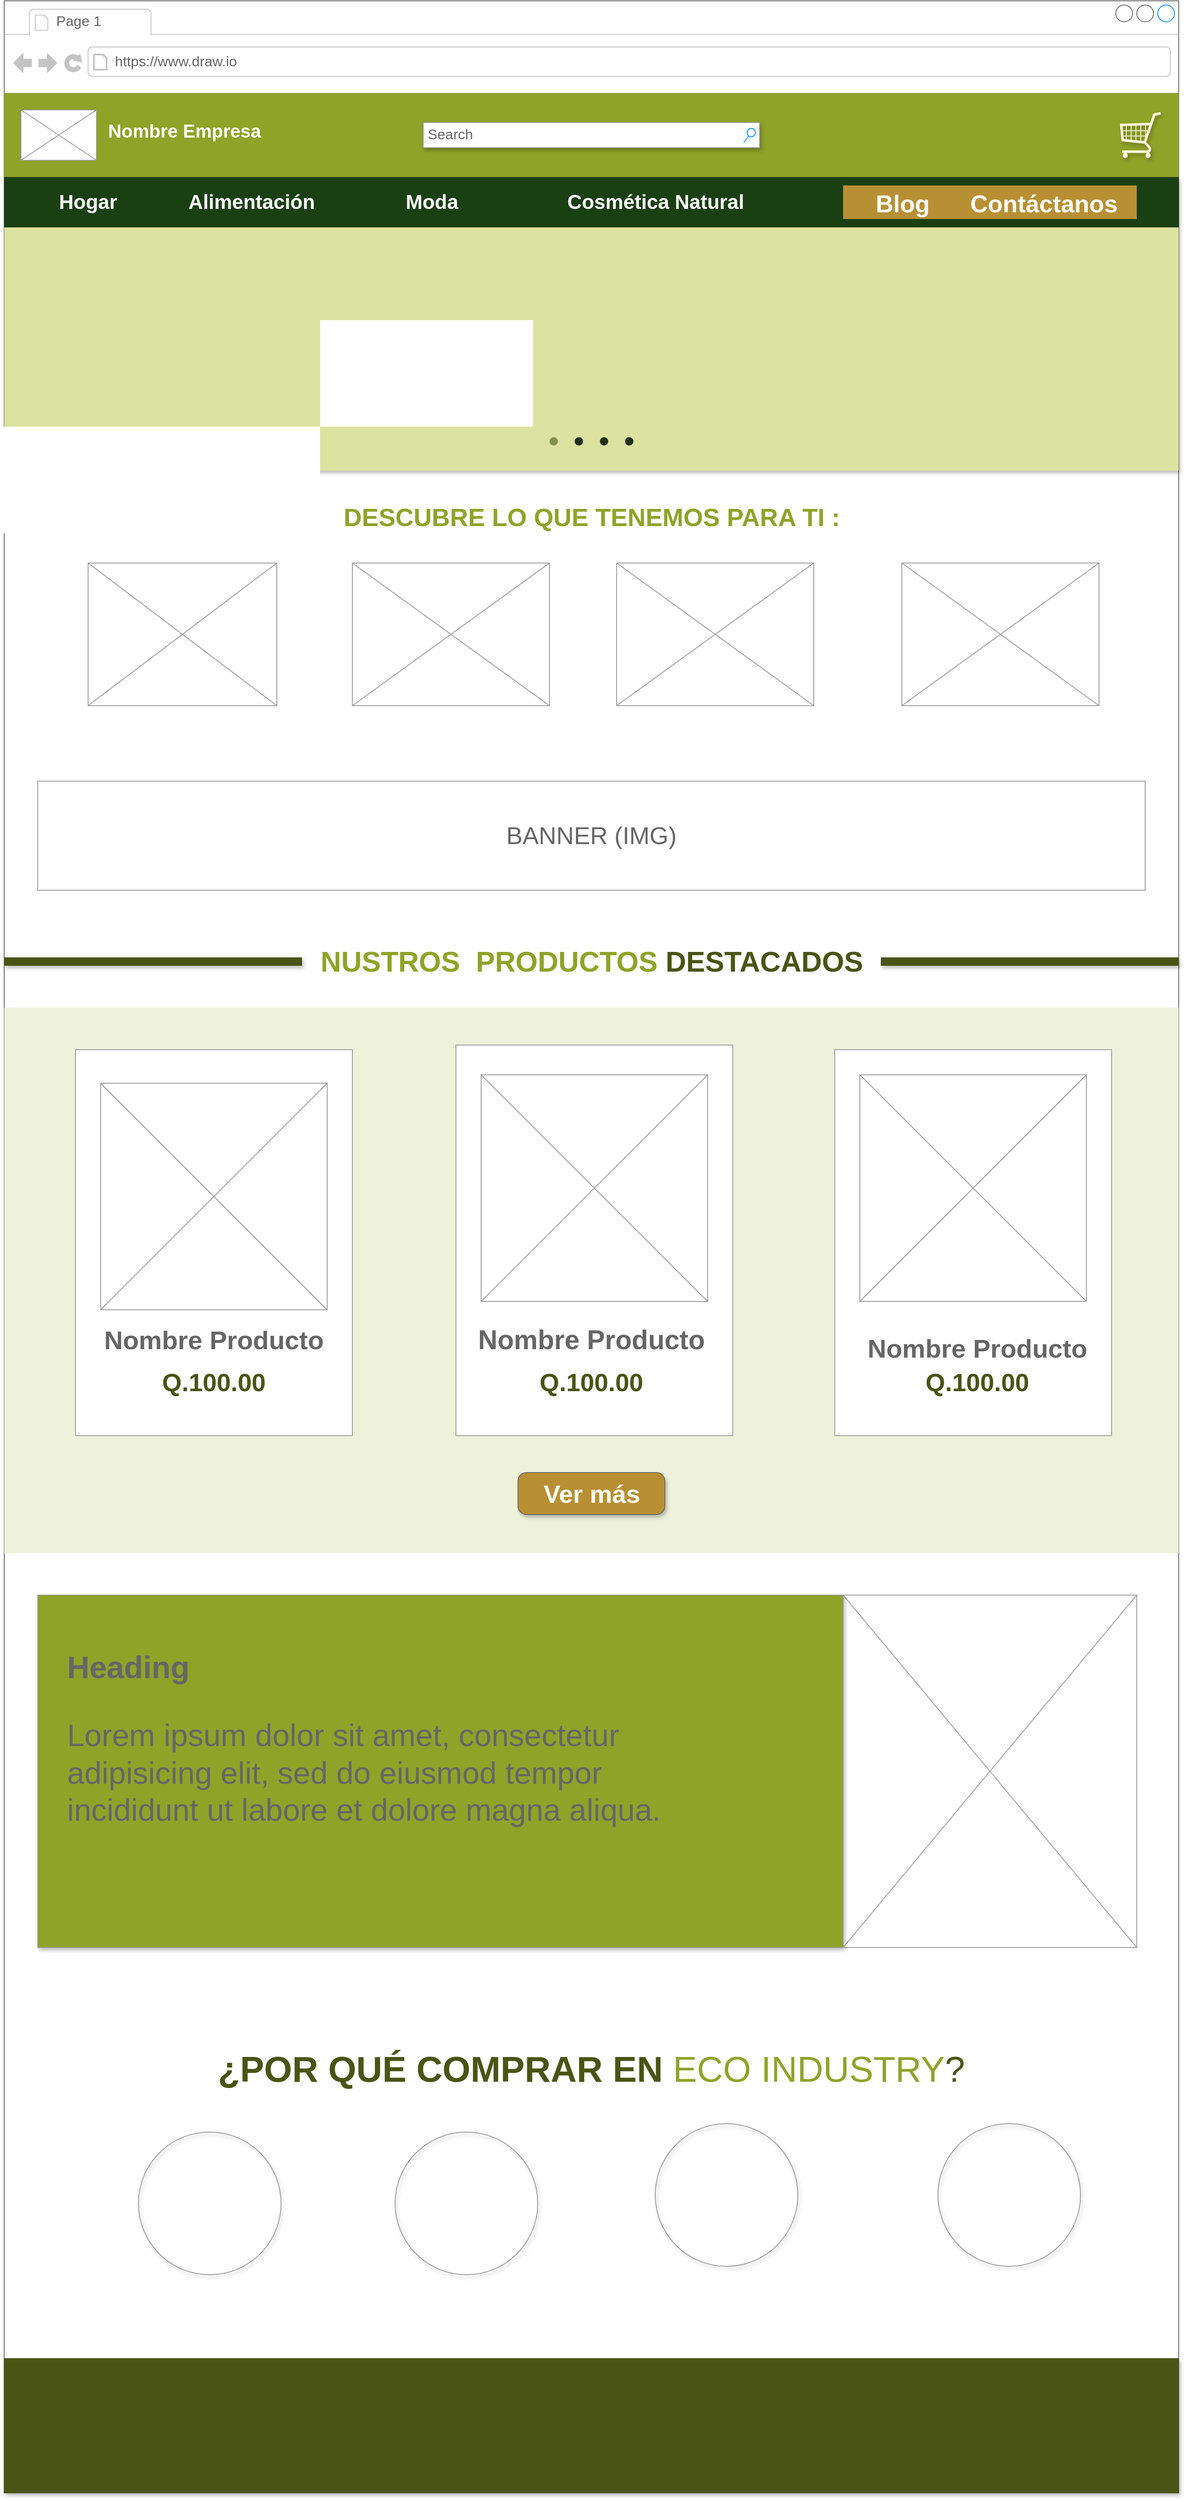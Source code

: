 <mxfile version="15.4.0" type="device" pages="3"><diagram id="aRcG7nnPC7C7jSQf7Rtc" name="Inicio"><mxGraphModel dx="2242" dy="1235" grid="1" gridSize="10" guides="1" tooltips="1" connect="1" arrows="1" fold="1" page="1" pageScale="1" pageWidth="827" pageHeight="1169" math="0" shadow="0"><root><mxCell id="0"/><mxCell id="1" parent="0"/><mxCell id="v0NNaV9ywLXZhV0MLE29-24" value="" style="strokeWidth=1;shadow=0;dashed=0;align=center;html=1;shape=mxgraph.mockup.containers.browserWindow;rSize=0;strokeColor=#666666;strokeColor2=#008cff;strokeColor3=#c4c4c4;mainText=,;recursiveResize=0;" parent="1" vertex="1"><mxGeometry x="-286" y="10" width="1400" height="2970" as="geometry"/></mxCell><mxCell id="v0NNaV9ywLXZhV0MLE29-25" value="Page 1" style="strokeWidth=1;shadow=0;dashed=0;align=center;html=1;shape=mxgraph.mockup.containers.anchor;fontSize=17;fontColor=#666666;align=left;" parent="v0NNaV9ywLXZhV0MLE29-24" vertex="1"><mxGeometry x="60" y="12" width="110" height="26" as="geometry"/></mxCell><mxCell id="v0NNaV9ywLXZhV0MLE29-26" value="https://www.draw.io" style="strokeWidth=1;shadow=0;dashed=0;align=center;html=1;shape=mxgraph.mockup.containers.anchor;rSize=0;fontSize=17;fontColor=#666666;align=left;" parent="v0NNaV9ywLXZhV0MLE29-24" vertex="1"><mxGeometry x="130" y="60" width="250" height="26" as="geometry"/></mxCell><mxCell id="v0NNaV9ywLXZhV0MLE29-27" value="" style="rounded=0;whiteSpace=wrap;html=1;strokeColor=none;fillColor=#8fa329;" parent="v0NNaV9ywLXZhV0MLE29-24" vertex="1"><mxGeometry y="110" width="1400" height="100" as="geometry"/></mxCell><mxCell id="v0NNaV9ywLXZhV0MLE29-28" value="" style="verticalLabelPosition=bottom;shadow=0;dashed=0;align=center;html=1;verticalAlign=top;strokeWidth=1;shape=mxgraph.mockup.graphics.simpleIcon;strokeColor=#999999;fillColor=#FFFFFF;" parent="v0NNaV9ywLXZhV0MLE29-24" vertex="1"><mxGeometry x="20" y="130" width="90" height="60" as="geometry"/></mxCell><mxCell id="v0NNaV9ywLXZhV0MLE29-29" value="&lt;h1&gt;&lt;font style=&quot;font-size: 22px&quot; color=&quot;#ffffff&quot;&gt;Nombre Empresa&lt;/font&gt;&lt;/h1&gt;" style="text;html=1;strokeColor=none;fillColor=none;align=center;verticalAlign=middle;whiteSpace=wrap;rounded=0;" parent="v0NNaV9ywLXZhV0MLE29-24" vertex="1"><mxGeometry x="100" y="140" width="230" height="30" as="geometry"/></mxCell><mxCell id="v0NNaV9ywLXZhV0MLE29-30" value="Search" style="strokeWidth=1;shadow=1;dashed=0;align=center;html=1;shape=mxgraph.mockup.forms.searchBox;strokeColor=#999999;mainText=;strokeColor2=#008cff;fontColor=#666666;fontSize=17;align=left;spacingLeft=3;fillColor=#FFFFFF;" parent="v0NNaV9ywLXZhV0MLE29-24" vertex="1"><mxGeometry x="499.5" y="145" width="401" height="30" as="geometry"/></mxCell><mxCell id="v0NNaV9ywLXZhV0MLE29-31" value="" style="verticalLabelPosition=bottom;shadow=1;dashed=0;align=center;html=1;verticalAlign=top;strokeWidth=13;shape=mxgraph.mockup.misc.shoppingCart;strokeColor=#FEFAE0;fillColor=#FEFAE0;" parent="v0NNaV9ywLXZhV0MLE29-24" vertex="1"><mxGeometry x="1330" y="132.5" width="50" height="55" as="geometry"/></mxCell><mxCell id="v0NNaV9ywLXZhV0MLE29-32" value="" style="rounded=0;whiteSpace=wrap;html=1;shadow=1;strokeColor=none;strokeWidth=13;fillColor=#1a3f13;" parent="v0NNaV9ywLXZhV0MLE29-24" vertex="1"><mxGeometry y="210" width="1400" height="60" as="geometry"/></mxCell><mxCell id="v0NNaV9ywLXZhV0MLE29-33" value="&lt;h1&gt;&lt;font style=&quot;font-size: 24px&quot; color=&quot;#ffffff&quot;&gt;Hogar&lt;/font&gt;&lt;/h1&gt;" style="text;html=1;strokeColor=none;fillColor=none;align=center;verticalAlign=middle;whiteSpace=wrap;rounded=0;shadow=1;" parent="v0NNaV9ywLXZhV0MLE29-24" vertex="1"><mxGeometry x="70" y="225" width="60" height="30" as="geometry"/></mxCell><mxCell id="v0NNaV9ywLXZhV0MLE29-34" value="&lt;h1&gt;&lt;font color=&quot;#ffffff&quot; style=&quot;font-size: 24px&quot;&gt;Alimentación&lt;/font&gt;&lt;/h1&gt;" style="text;html=1;strokeColor=none;fillColor=none;align=center;verticalAlign=middle;whiteSpace=wrap;rounded=0;shadow=1;" parent="v0NNaV9ywLXZhV0MLE29-24" vertex="1"><mxGeometry x="230" y="225" width="130" height="30" as="geometry"/></mxCell><mxCell id="v0NNaV9ywLXZhV0MLE29-35" value="&lt;h1&gt;&lt;font color=&quot;#ffffff&quot; style=&quot;font-size: 24px&quot;&gt;Cosmética Natural&amp;nbsp;&lt;/font&gt;&lt;/h1&gt;" style="text;html=1;strokeColor=none;fillColor=none;align=center;verticalAlign=middle;whiteSpace=wrap;rounded=0;shadow=1;" parent="v0NNaV9ywLXZhV0MLE29-24" vertex="1"><mxGeometry x="660" y="225" width="240" height="30" as="geometry"/></mxCell><mxCell id="v0NNaV9ywLXZhV0MLE29-36" value="&lt;h1&gt;&lt;font color=&quot;#ffffff&quot; style=&quot;font-size: 24px&quot;&gt;Moda&lt;/font&gt;&lt;/h1&gt;" style="text;html=1;strokeColor=none;fillColor=none;align=center;verticalAlign=middle;whiteSpace=wrap;rounded=0;shadow=1;" parent="v0NNaV9ywLXZhV0MLE29-24" vertex="1"><mxGeometry x="410" y="225" width="200" height="30" as="geometry"/></mxCell><mxCell id="v0NNaV9ywLXZhV0MLE29-37" value="" style="rounded=0;whiteSpace=wrap;html=1;shadow=1;strokeColor=none;strokeWidth=13;fillColor=#dce29f;gradientColor=none;" parent="v0NNaV9ywLXZhV0MLE29-24" vertex="1"><mxGeometry y="270" width="1400" height="290" as="geometry"/></mxCell><mxCell id="v0NNaV9ywLXZhV0MLE29-38" value="" style="verticalLabelPosition=bottom;shadow=0;dashed=0;align=center;html=1;verticalAlign=top;strokeWidth=1;shape=mxgraph.mockup.navigation.pageControl;fillColor=#222E14;strokeColor=#81914B;" parent="v0NNaV9ywLXZhV0MLE29-24" vertex="1"><mxGeometry x="650" y="510" width="100" height="30" as="geometry"/></mxCell><mxCell id="v0NNaV9ywLXZhV0MLE29-39" value="&lt;h1&gt;&lt;font style=&quot;font-size: 29px&quot; color=&quot;#ffffff&quot;&gt;&amp;nbsp; &amp;nbsp;Blog&amp;nbsp; &amp;nbsp; &amp;nbsp; Contáctanos&amp;nbsp;&lt;/font&gt;&lt;/h1&gt;" style="rounded=0;whiteSpace=wrap;html=1;shadow=0;dashed=0;fontSize=17;fontColor=#666666;strokeColor=none;strokeWidth=1;fillColor=#B89033;align=center;" parent="v0NNaV9ywLXZhV0MLE29-24" vertex="1"><mxGeometry x="1000" y="220" width="350" height="40" as="geometry"/></mxCell><mxCell id="v0NNaV9ywLXZhV0MLE29-40" value="" style="verticalLabelPosition=bottom;shadow=0;dashed=0;align=center;html=1;verticalAlign=top;strokeWidth=1;shape=mxgraph.mockup.graphics.simpleIcon;strokeColor=#999999;fontSize=17;fontColor=#666666;fillColor=none;" parent="v0NNaV9ywLXZhV0MLE29-24" vertex="1"><mxGeometry x="100" y="670" width="225" height="170" as="geometry"/></mxCell><mxCell id="v0NNaV9ywLXZhV0MLE29-41" value="&lt;h2&gt;&lt;font color=&quot;#8fa329&quot; style=&quot;font-size: 30px&quot;&gt;DESCUBRE LO QUE TENEMOS PARA TI :&lt;/font&gt;&lt;/h2&gt;" style="text;html=1;strokeColor=none;fillColor=none;align=center;verticalAlign=middle;whiteSpace=wrap;rounded=0;shadow=0;dashed=0;fontSize=17;fontColor=#666666;" parent="v0NNaV9ywLXZhV0MLE29-24" vertex="1"><mxGeometry x="402.5" y="600" width="595" height="30" as="geometry"/></mxCell><mxCell id="v0NNaV9ywLXZhV0MLE29-71" value="" style="verticalLabelPosition=bottom;shadow=0;dashed=0;align=center;html=1;verticalAlign=top;strokeWidth=1;shape=mxgraph.mockup.graphics.simpleIcon;strokeColor=#999999;fontSize=17;fontColor=#666666;fillColor=none;" parent="v0NNaV9ywLXZhV0MLE29-24" vertex="1"><mxGeometry x="415" y="670" width="235" height="170" as="geometry"/></mxCell><mxCell id="v0NNaV9ywLXZhV0MLE29-72" value="" style="verticalLabelPosition=bottom;shadow=0;dashed=0;align=center;html=1;verticalAlign=top;strokeWidth=1;shape=mxgraph.mockup.graphics.simpleIcon;strokeColor=#999999;fontSize=17;fontColor=#666666;fillColor=none;" parent="v0NNaV9ywLXZhV0MLE29-24" vertex="1"><mxGeometry x="730" y="670" width="235" height="170" as="geometry"/></mxCell><mxCell id="v0NNaV9ywLXZhV0MLE29-73" value="" style="verticalLabelPosition=bottom;shadow=0;dashed=0;align=center;html=1;verticalAlign=top;strokeWidth=1;shape=mxgraph.mockup.graphics.simpleIcon;strokeColor=#999999;fontSize=17;fontColor=#666666;fillColor=none;" parent="v0NNaV9ywLXZhV0MLE29-24" vertex="1"><mxGeometry x="1070" y="670" width="235" height="170" as="geometry"/></mxCell><mxCell id="v0NNaV9ywLXZhV0MLE29-75" value="&lt;span style=&quot;font-size: 29px&quot;&gt;BANNER (IMG)&lt;/span&gt;" style="rounded=0;whiteSpace=wrap;html=1;shadow=0;dashed=0;fontSize=17;fontColor=#666666;strokeColor=#999999;strokeWidth=1;fillColor=none;align=center;" parent="v0NNaV9ywLXZhV0MLE29-24" vertex="1"><mxGeometry x="40" y="930" width="1320" height="130" as="geometry"/></mxCell><mxCell id="v0NNaV9ywLXZhV0MLE29-76" value="&lt;h1&gt;&lt;font color=&quot;#8fa329&quot;&gt;NUSTROS&amp;nbsp; PRODUCTOS &lt;/font&gt;&lt;font color=&quot;#4a5415&quot;&gt;DESTACADOS&lt;/font&gt;&lt;/h1&gt;" style="text;html=1;strokeColor=none;fillColor=none;align=center;verticalAlign=middle;whiteSpace=wrap;rounded=0;shadow=0;dashed=0;fontSize=17;fontColor=#666666;" parent="v0NNaV9ywLXZhV0MLE29-24" vertex="1"><mxGeometry x="358.75" y="1130" width="682.5" height="30" as="geometry"/></mxCell><mxCell id="v0NNaV9ywLXZhV0MLE29-114" value="" style="rounded=0;whiteSpace=wrap;html=1;shadow=1;dashed=0;fontSize=17;fontColor=#666666;strokeColor=none;strokeWidth=1;fillColor=#4A5415;align=left;" parent="v0NNaV9ywLXZhV0MLE29-24" vertex="1"><mxGeometry y="1140" width="355" height="10" as="geometry"/></mxCell><mxCell id="v0NNaV9ywLXZhV0MLE29-115" value="" style="rounded=0;whiteSpace=wrap;html=1;shadow=1;dashed=0;fontSize=17;fontColor=#666666;strokeColor=none;strokeWidth=1;fillColor=#4A5415;align=left;" parent="v0NNaV9ywLXZhV0MLE29-24" vertex="1"><mxGeometry x="1045" y="1140" width="355" height="10" as="geometry"/></mxCell><mxCell id="v0NNaV9ywLXZhV0MLE29-116" value="" style="rounded=0;whiteSpace=wrap;html=1;shadow=0;dashed=0;fontSize=17;fontColor=#666666;strokeColor=none;strokeWidth=1;fillColor=#EEF2DB;align=left;" parent="v0NNaV9ywLXZhV0MLE29-24" vertex="1"><mxGeometry y="1200" width="1400" height="650" as="geometry"/></mxCell><mxCell id="v0NNaV9ywLXZhV0MLE29-118" value="" style="rounded=0;whiteSpace=wrap;html=1;shadow=0;dashed=0;fontSize=17;fontColor=#666666;strokeColor=#999999;strokeWidth=1;fillColor=#FFFFFF;align=left;" parent="v0NNaV9ywLXZhV0MLE29-24" vertex="1"><mxGeometry x="85" y="1250" width="330" height="460" as="geometry"/></mxCell><mxCell id="v0NNaV9ywLXZhV0MLE29-121" value="" style="rounded=0;whiteSpace=wrap;html=1;shadow=0;dashed=0;fontSize=17;fontColor=#666666;strokeColor=#999999;strokeWidth=1;fillColor=#FFFFFF;align=left;" parent="v0NNaV9ywLXZhV0MLE29-24" vertex="1"><mxGeometry x="538.5" y="1244.5" width="330" height="465.5" as="geometry"/></mxCell><mxCell id="v0NNaV9ywLXZhV0MLE29-122" value="" style="rounded=0;whiteSpace=wrap;html=1;shadow=0;dashed=0;fontSize=17;fontColor=#666666;strokeColor=#999999;strokeWidth=1;fillColor=#FFFFFF;align=left;" parent="v0NNaV9ywLXZhV0MLE29-24" vertex="1"><mxGeometry x="990" y="1250" width="330" height="460" as="geometry"/></mxCell><mxCell id="v0NNaV9ywLXZhV0MLE29-123" value="" style="verticalLabelPosition=bottom;shadow=0;dashed=0;align=center;html=1;verticalAlign=top;strokeWidth=1;shape=mxgraph.mockup.graphics.simpleIcon;strokeColor=#999999;fontSize=17;fontColor=#666666;fillColor=#FFFFFF;" parent="v0NNaV9ywLXZhV0MLE29-24" vertex="1"><mxGeometry x="115" y="1290" width="270" height="270" as="geometry"/></mxCell><mxCell id="v0NNaV9ywLXZhV0MLE29-124" value="" style="verticalLabelPosition=bottom;shadow=0;dashed=0;align=center;html=1;verticalAlign=top;strokeWidth=1;shape=mxgraph.mockup.graphics.simpleIcon;strokeColor=#999999;fontSize=17;fontColor=#666666;fillColor=#FFFFFF;" parent="v0NNaV9ywLXZhV0MLE29-24" vertex="1"><mxGeometry x="568.5" y="1280" width="270" height="270" as="geometry"/></mxCell><mxCell id="v0NNaV9ywLXZhV0MLE29-125" value="" style="verticalLabelPosition=bottom;shadow=0;dashed=0;align=center;html=1;verticalAlign=top;strokeWidth=1;shape=mxgraph.mockup.graphics.simpleIcon;strokeColor=#999999;fontSize=17;fontColor=#666666;fillColor=#FFFFFF;" parent="v0NNaV9ywLXZhV0MLE29-24" vertex="1"><mxGeometry x="1020" y="1280" width="270" height="270" as="geometry"/></mxCell><mxCell id="v0NNaV9ywLXZhV0MLE29-126" value="&lt;h1&gt;&lt;font style=&quot;font-size: 31px&quot;&gt;Nombre Producto&lt;/font&gt;&lt;/h1&gt;" style="text;html=1;strokeColor=none;fillColor=none;align=center;verticalAlign=middle;whiteSpace=wrap;rounded=0;shadow=0;dashed=0;fontSize=17;fontColor=#666666;" parent="v0NNaV9ywLXZhV0MLE29-24" vertex="1"><mxGeometry x="95" y="1580" width="310" height="30" as="geometry"/></mxCell><mxCell id="v0NNaV9ywLXZhV0MLE29-127" value="&lt;h1&gt;&lt;font style=&quot;font-size: 32px&quot;&gt;Nombre Producto&lt;/font&gt;&lt;/h1&gt;" style="text;html=1;strokeColor=none;fillColor=none;align=center;verticalAlign=middle;whiteSpace=wrap;rounded=0;shadow=0;dashed=0;fontSize=17;fontColor=#666666;" parent="v0NNaV9ywLXZhV0MLE29-24" vertex="1"><mxGeometry x="545" y="1580" width="310" height="30" as="geometry"/></mxCell><mxCell id="v0NNaV9ywLXZhV0MLE29-128" value="&lt;h1&gt;&lt;font style=&quot;font-size: 31px&quot;&gt;Nombre Producto&lt;/font&gt;&lt;/h1&gt;" style="text;html=1;strokeColor=none;fillColor=none;align=center;verticalAlign=middle;whiteSpace=wrap;rounded=0;shadow=0;dashed=0;fontSize=17;fontColor=#666666;" parent="v0NNaV9ywLXZhV0MLE29-24" vertex="1"><mxGeometry x="1005" y="1590" width="310" height="30" as="geometry"/></mxCell><mxCell id="v0NNaV9ywLXZhV0MLE29-129" value="&lt;h1&gt;&lt;font color=&quot;#4a5415&quot; style=&quot;font-size: 30px&quot;&gt;Q.100.00&lt;/font&gt;&lt;/h1&gt;" style="text;html=1;strokeColor=none;fillColor=none;align=center;verticalAlign=middle;whiteSpace=wrap;rounded=0;shadow=0;dashed=0;fontSize=17;fontColor=#666666;" parent="v0NNaV9ywLXZhV0MLE29-24" vertex="1"><mxGeometry x="220" y="1630" width="60" height="30" as="geometry"/></mxCell><mxCell id="v0NNaV9ywLXZhV0MLE29-130" value="&lt;h1&gt;&lt;font color=&quot;#4a5415&quot; style=&quot;font-size: 30px&quot;&gt;Q.100.00&lt;/font&gt;&lt;/h1&gt;" style="text;html=1;strokeColor=none;fillColor=none;align=center;verticalAlign=middle;whiteSpace=wrap;rounded=0;shadow=0;dashed=0;fontSize=17;fontColor=#666666;" parent="v0NNaV9ywLXZhV0MLE29-24" vertex="1"><mxGeometry x="670" y="1630" width="60" height="30" as="geometry"/></mxCell><mxCell id="v0NNaV9ywLXZhV0MLE29-131" value="&lt;h1&gt;&lt;font color=&quot;#4a5415&quot; style=&quot;font-size: 30px&quot;&gt;Q.100.00&lt;/font&gt;&lt;/h1&gt;" style="text;html=1;strokeColor=none;fillColor=none;align=center;verticalAlign=middle;whiteSpace=wrap;rounded=0;shadow=0;dashed=0;fontSize=17;fontColor=#666666;" parent="v0NNaV9ywLXZhV0MLE29-24" vertex="1"><mxGeometry x="1130" y="1630" width="60" height="30" as="geometry"/></mxCell><mxCell id="v0NNaV9ywLXZhV0MLE29-135" value="&lt;font style=&quot;font-size: 30px&quot;&gt;Ver más&lt;/font&gt;" style="strokeWidth=1;shadow=1;dashed=0;align=center;html=1;shape=mxgraph.mockup.buttons.button;strokeColor=#666666;fontColor=#ffffff;mainText=;buttonStyle=round;fontSize=17;fontStyle=1;fillColor=#B89033;whiteSpace=wrap;sketch=0;" parent="v0NNaV9ywLXZhV0MLE29-24" vertex="1"><mxGeometry x="612.5" y="1754" width="175" height="50" as="geometry"/></mxCell><mxCell id="v0NNaV9ywLXZhV0MLE29-138" value="" style="rounded=0;whiteSpace=wrap;html=1;shadow=1;dashed=0;sketch=0;fontSize=17;fontColor=#666666;strokeColor=#999999;strokeWidth=1;fillColor=#8FA329;align=left;" parent="v0NNaV9ywLXZhV0MLE29-24" vertex="1"><mxGeometry x="40" y="1900" width="960" height="420" as="geometry"/></mxCell><mxCell id="v0NNaV9ywLXZhV0MLE29-139" value="" style="verticalLabelPosition=bottom;shadow=0;dashed=0;align=center;html=1;verticalAlign=top;strokeWidth=1;shape=mxgraph.mockup.graphics.simpleIcon;strokeColor=#999999;sketch=0;fontSize=17;fontColor=#666666;fillColor=none;" parent="v0NNaV9ywLXZhV0MLE29-24" vertex="1"><mxGeometry x="1000" y="1900" width="350" height="420" as="geometry"/></mxCell><mxCell id="v0NNaV9ywLXZhV0MLE29-140" value="&lt;h1 style=&quot;font-size: 43px&quot;&gt;&lt;font style=&quot;font-size: 43px&quot; color=&quot;#4a5415&quot;&gt;¿POR QUÉ COMPRAR EN&lt;/font&gt;&lt;font color=&quot;#4a5415&quot; style=&quot;font-weight: normal&quot;&gt;&amp;nbsp;&lt;/font&gt;&lt;font color=&quot;#8fa329&quot; style=&quot;font-weight: normal&quot;&gt;ECO INDUSTR&lt;/font&gt;&lt;font color=&quot;#8fa329&quot; style=&quot;font-weight: normal&quot;&gt;Y&lt;/font&gt;&lt;font color=&quot;#4a5415&quot; style=&quot;font-weight: normal&quot;&gt;?&lt;/font&gt;&lt;/h1&gt;" style="text;html=1;strokeColor=none;fillColor=none;align=center;verticalAlign=middle;whiteSpace=wrap;rounded=0;shadow=1;dashed=0;sketch=0;fontSize=17;fontColor=#666666;" parent="v0NNaV9ywLXZhV0MLE29-24" vertex="1"><mxGeometry x="220" y="2450" width="960" height="30" as="geometry"/></mxCell><mxCell id="v0NNaV9ywLXZhV0MLE29-141" value="" style="ellipse;whiteSpace=wrap;html=1;aspect=fixed;shadow=1;dashed=0;sketch=0;fontSize=17;fontColor=#666666;strokeColor=#999999;strokeWidth=1;fillColor=none;align=left;" parent="v0NNaV9ywLXZhV0MLE29-24" vertex="1"><mxGeometry x="160" y="2540" width="170" height="170" as="geometry"/></mxCell><mxCell id="v0NNaV9ywLXZhV0MLE29-185" value="" style="ellipse;whiteSpace=wrap;html=1;aspect=fixed;shadow=1;dashed=0;sketch=0;fontSize=17;fontColor=#666666;strokeColor=#999999;strokeWidth=1;fillColor=none;align=left;" parent="v0NNaV9ywLXZhV0MLE29-24" vertex="1"><mxGeometry x="466" y="2540" width="170" height="170" as="geometry"/></mxCell><mxCell id="v0NNaV9ywLXZhV0MLE29-186" value="" style="ellipse;whiteSpace=wrap;html=1;aspect=fixed;shadow=1;dashed=0;sketch=0;fontSize=17;fontColor=#666666;strokeColor=#999999;strokeWidth=1;fillColor=none;align=left;" parent="v0NNaV9ywLXZhV0MLE29-24" vertex="1"><mxGeometry x="776" y="2530" width="170" height="170" as="geometry"/></mxCell><mxCell id="v0NNaV9ywLXZhV0MLE29-187" value="" style="ellipse;whiteSpace=wrap;html=1;aspect=fixed;shadow=1;dashed=0;sketch=0;fontSize=17;fontColor=#666666;strokeColor=#999999;strokeWidth=1;fillColor=none;align=left;" parent="v0NNaV9ywLXZhV0MLE29-24" vertex="1"><mxGeometry x="1113" y="2530" width="170" height="170" as="geometry"/></mxCell><mxCell id="v0NNaV9ywLXZhV0MLE29-188" value="&lt;h1 style=&quot;font-size: 37px&quot;&gt;&lt;font style=&quot;font-size: 37px&quot;&gt;Heading&lt;/font&gt;&lt;/h1&gt;&lt;p style=&quot;font-size: 37px&quot;&gt;&lt;font style=&quot;font-size: 37px&quot;&gt;Lorem ipsum dolor sit amet, consectetur adipisicing elit, sed do eiusmod tempor incididunt ut labore et dolore magna aliqua.&lt;/font&gt;&lt;/p&gt;" style="text;html=1;strokeColor=none;fillColor=none;spacing=5;spacingTop=-20;whiteSpace=wrap;overflow=hidden;rounded=0;shadow=1;dashed=0;sketch=0;fontSize=17;fontColor=#666666;align=left;" parent="v0NNaV9ywLXZhV0MLE29-24" vertex="1"><mxGeometry x="70" y="1950" width="750" height="320" as="geometry"/></mxCell><mxCell id="v0NNaV9ywLXZhV0MLE29-190" value="" style="rounded=0;whiteSpace=wrap;html=1;shadow=1;dashed=0;sketch=0;fontSize=17;fontColor=#666666;strokeColor=#4A5415;strokeWidth=1;fillColor=#4A5415;align=left;" parent="v0NNaV9ywLXZhV0MLE29-24" vertex="1"><mxGeometry y="2810" width="1400" height="160" as="geometry"/></mxCell></root></mxGraphModel></diagram><diagram id="Fg9LvBj7Orqbf8swkP4D" name="Opciones Productos (nav)"><mxGraphModel dx="2242" dy="2404" grid="1" gridSize="10" guides="1" tooltips="1" connect="1" arrows="1" fold="1" page="1" pageScale="1" pageWidth="827" pageHeight="1169" math="0" shadow="0"><root><mxCell id="oaZwfrNwTR4PfE6fsK6N-0"/><mxCell id="oaZwfrNwTR4PfE6fsK6N-1" parent="oaZwfrNwTR4PfE6fsK6N-0"/><mxCell id="cPHYZySfTq9N24QqOsGd-0" value="" style="strokeWidth=1;shadow=0;dashed=0;align=center;html=1;shape=mxgraph.mockup.containers.browserWindow;rSize=0;strokeColor=#666666;strokeColor2=#008cff;strokeColor3=#c4c4c4;mainText=,;recursiveResize=0;" parent="oaZwfrNwTR4PfE6fsK6N-1" vertex="1"><mxGeometry x="-270" y="-290" width="1400" height="2210" as="geometry"/></mxCell><mxCell id="cPHYZySfTq9N24QqOsGd-1" value="Page 1" style="strokeWidth=1;shadow=0;dashed=0;align=center;html=1;shape=mxgraph.mockup.containers.anchor;fontSize=17;fontColor=#666666;align=left;" parent="cPHYZySfTq9N24QqOsGd-0" vertex="1"><mxGeometry x="60" y="12" width="110" height="26" as="geometry"/></mxCell><mxCell id="cPHYZySfTq9N24QqOsGd-2" value="https://www.draw.io" style="strokeWidth=1;shadow=0;dashed=0;align=center;html=1;shape=mxgraph.mockup.containers.anchor;rSize=0;fontSize=17;fontColor=#666666;align=left;" parent="cPHYZySfTq9N24QqOsGd-0" vertex="1"><mxGeometry x="130" y="60" width="250" height="26" as="geometry"/></mxCell><mxCell id="cPHYZySfTq9N24QqOsGd-3" value="" style="rounded=0;whiteSpace=wrap;html=1;strokeColor=none;fillColor=#8fa329;" parent="cPHYZySfTq9N24QqOsGd-0" vertex="1"><mxGeometry y="110" width="1400" height="100" as="geometry"/></mxCell><mxCell id="cPHYZySfTq9N24QqOsGd-4" value="" style="verticalLabelPosition=bottom;shadow=0;dashed=0;align=center;html=1;verticalAlign=top;strokeWidth=1;shape=mxgraph.mockup.graphics.simpleIcon;strokeColor=#999999;fillColor=#FFFFFF;" parent="cPHYZySfTq9N24QqOsGd-0" vertex="1"><mxGeometry x="20" y="130" width="90" height="60" as="geometry"/></mxCell><mxCell id="cPHYZySfTq9N24QqOsGd-5" value="&lt;h1&gt;&lt;font style=&quot;font-size: 22px&quot; color=&quot;#ffffff&quot;&gt;Nombre Empresa&lt;/font&gt;&lt;/h1&gt;" style="text;html=1;strokeColor=none;fillColor=none;align=center;verticalAlign=middle;whiteSpace=wrap;rounded=0;" parent="cPHYZySfTq9N24QqOsGd-0" vertex="1"><mxGeometry x="100" y="140" width="230" height="30" as="geometry"/></mxCell><mxCell id="cPHYZySfTq9N24QqOsGd-6" value="Search" style="strokeWidth=1;shadow=1;dashed=0;align=center;html=1;shape=mxgraph.mockup.forms.searchBox;strokeColor=#999999;mainText=;strokeColor2=#008cff;fontColor=#666666;fontSize=17;align=left;spacingLeft=3;fillColor=#FFFFFF;" parent="cPHYZySfTq9N24QqOsGd-0" vertex="1"><mxGeometry x="499.5" y="145" width="401" height="30" as="geometry"/></mxCell><mxCell id="cPHYZySfTq9N24QqOsGd-7" value="" style="verticalLabelPosition=bottom;shadow=1;dashed=0;align=center;html=1;verticalAlign=top;strokeWidth=13;shape=mxgraph.mockup.misc.shoppingCart;strokeColor=#FEFAE0;fillColor=#FEFAE0;" parent="cPHYZySfTq9N24QqOsGd-0" vertex="1"><mxGeometry x="1330" y="132.5" width="50" height="55" as="geometry"/></mxCell><mxCell id="cPHYZySfTq9N24QqOsGd-8" value="" style="rounded=0;whiteSpace=wrap;html=1;shadow=1;strokeColor=none;strokeWidth=13;fillColor=#1a3f13;" parent="cPHYZySfTq9N24QqOsGd-0" vertex="1"><mxGeometry y="210" width="1400" height="60" as="geometry"/></mxCell><mxCell id="cPHYZySfTq9N24QqOsGd-9" value="&lt;h1&gt;&lt;font style=&quot;font-size: 24px&quot; color=&quot;#ffffff&quot;&gt;Hogar&lt;/font&gt;&lt;/h1&gt;" style="text;html=1;strokeColor=none;fillColor=none;align=center;verticalAlign=middle;whiteSpace=wrap;rounded=0;shadow=1;" parent="cPHYZySfTq9N24QqOsGd-0" vertex="1"><mxGeometry x="70" y="225" width="60" height="30" as="geometry"/></mxCell><mxCell id="cPHYZySfTq9N24QqOsGd-10" value="&lt;h1&gt;&lt;font color=&quot;#ffffff&quot; style=&quot;font-size: 24px&quot;&gt;Alimentación&lt;/font&gt;&lt;/h1&gt;" style="text;html=1;strokeColor=none;fillColor=none;align=center;verticalAlign=middle;whiteSpace=wrap;rounded=0;shadow=1;" parent="cPHYZySfTq9N24QqOsGd-0" vertex="1"><mxGeometry x="230" y="225" width="130" height="30" as="geometry"/></mxCell><mxCell id="cPHYZySfTq9N24QqOsGd-11" value="&lt;h1&gt;&lt;font color=&quot;#ffffff&quot; style=&quot;font-size: 24px&quot;&gt;Cosmética Natural&amp;nbsp;&lt;/font&gt;&lt;/h1&gt;" style="text;html=1;strokeColor=none;fillColor=none;align=center;verticalAlign=middle;whiteSpace=wrap;rounded=0;shadow=1;" parent="cPHYZySfTq9N24QqOsGd-0" vertex="1"><mxGeometry x="660" y="225" width="240" height="30" as="geometry"/></mxCell><mxCell id="cPHYZySfTq9N24QqOsGd-12" value="&lt;h1&gt;&lt;font color=&quot;#ffffff&quot; style=&quot;font-size: 24px&quot;&gt;Moda&lt;/font&gt;&lt;/h1&gt;" style="text;html=1;strokeColor=none;fillColor=none;align=center;verticalAlign=middle;whiteSpace=wrap;rounded=0;shadow=1;" parent="cPHYZySfTq9N24QqOsGd-0" vertex="1"><mxGeometry x="410" y="225" width="200" height="30" as="geometry"/></mxCell><mxCell id="cPHYZySfTq9N24QqOsGd-15" value="&lt;h1&gt;&lt;font style=&quot;font-size: 29px&quot; color=&quot;#ffffff&quot;&gt;&amp;nbsp; &amp;nbsp;Blog&amp;nbsp; &amp;nbsp; &amp;nbsp; Contáctanos&amp;nbsp;&lt;/font&gt;&lt;/h1&gt;" style="rounded=0;whiteSpace=wrap;html=1;shadow=0;dashed=0;fontSize=17;fontColor=#666666;strokeColor=none;strokeWidth=1;fillColor=#B89033;align=center;" parent="cPHYZySfTq9N24QqOsGd-0" vertex="1"><mxGeometry x="1000" y="220" width="350" height="40" as="geometry"/></mxCell><mxCell id="cPHYZySfTq9N24QqOsGd-47" value="" style="rounded=0;whiteSpace=wrap;html=1;shadow=1;dashed=0;sketch=0;fontSize=17;fontColor=#666666;strokeColor=#4A5415;strokeWidth=1;fillColor=#4A5415;align=left;" parent="cPHYZySfTq9N24QqOsGd-0" vertex="1"><mxGeometry y="2150" width="1400" height="60" as="geometry"/></mxCell><mxCell id="cPHYZySfTq9N24QqOsGd-54" value="&lt;font style=&quot;font-size: 26px&quot;&gt;Inicio&amp;nbsp; &amp;nbsp; /&amp;nbsp; &amp;nbsp; Hogar&lt;/font&gt;" style="text;html=1;strokeColor=none;fillColor=none;align=left;verticalAlign=middle;whiteSpace=wrap;rounded=0;shadow=1;dashed=0;sketch=0;fontSize=17;fontColor=#666666;" parent="cPHYZySfTq9N24QqOsGd-0" vertex="1"><mxGeometry x="60" y="330" width="270" height="30" as="geometry"/></mxCell><mxCell id="cPHYZySfTq9N24QqOsGd-55" value="&lt;h1&gt;&lt;font style=&quot;font-size: 66px&quot; color=&quot;#8fa329&quot;&gt;HOGAR&lt;/font&gt;&lt;/h1&gt;" style="text;html=1;strokeColor=none;fillColor=none;align=left;verticalAlign=middle;whiteSpace=wrap;rounded=0;shadow=1;dashed=0;sketch=0;fontSize=17;fontColor=#666666;" parent="cPHYZySfTq9N24QqOsGd-0" vertex="1"><mxGeometry x="460" y="390" width="400" height="70" as="geometry"/></mxCell><mxCell id="cPHYZySfTq9N24QqOsGd-98" value="" style="group" parent="cPHYZySfTq9N24QqOsGd-0" vertex="1" connectable="0"><mxGeometry x="460" y="550" width="910" height="440" as="geometry"/></mxCell><mxCell id="cPHYZySfTq9N24QqOsGd-48" value="" style="group" parent="cPHYZySfTq9N24QqOsGd-98" vertex="1" connectable="0"><mxGeometry width="270" height="440" as="geometry"/></mxCell><mxCell id="cPHYZySfTq9N24QqOsGd-26" value="" style="rounded=0;whiteSpace=wrap;html=1;shadow=0;dashed=0;fontSize=17;fontColor=#666666;strokeColor=#999999;strokeWidth=1;fillColor=#FFFFFF;align=left;" parent="cPHYZySfTq9N24QqOsGd-48" vertex="1"><mxGeometry width="270" height="440.0" as="geometry"/></mxCell><mxCell id="cPHYZySfTq9N24QqOsGd-29" value="" style="verticalLabelPosition=bottom;shadow=0;dashed=0;align=center;html=1;verticalAlign=top;strokeWidth=1;shape=mxgraph.mockup.graphics.simpleIcon;strokeColor=#999999;fontSize=17;fontColor=#666666;fillColor=#FFFFFF;" parent="cPHYZySfTq9N24QqOsGd-48" vertex="1"><mxGeometry x="24.545" y="38.261" width="220.909" height="258.261" as="geometry"/></mxCell><mxCell id="cPHYZySfTq9N24QqOsGd-32" value="&lt;h1&gt;&lt;font style=&quot;font-size: 28px&quot;&gt;Nombre Producto&lt;/font&gt;&lt;/h1&gt;" style="text;html=1;strokeColor=none;fillColor=none;align=center;verticalAlign=middle;whiteSpace=wrap;rounded=0;shadow=0;dashed=0;fontSize=17;fontColor=#666666;" parent="cPHYZySfTq9N24QqOsGd-48" vertex="1"><mxGeometry x="8.182" y="315.652" width="253.636" height="28.696" as="geometry"/></mxCell><mxCell id="cPHYZySfTq9N24QqOsGd-35" value="&lt;h1&gt;&lt;font color=&quot;#4a5415&quot; style=&quot;font-size: 30px&quot;&gt;Q.100.00&lt;/font&gt;&lt;/h1&gt;" style="text;html=1;strokeColor=none;fillColor=none;align=center;verticalAlign=middle;whiteSpace=wrap;rounded=0;shadow=0;dashed=0;fontSize=17;fontColor=#666666;" parent="cPHYZySfTq9N24QqOsGd-48" vertex="1"><mxGeometry x="110.455" y="363.478" width="49.091" height="28.696" as="geometry"/></mxCell><mxCell id="cPHYZySfTq9N24QqOsGd-82" value="" style="group" parent="cPHYZySfTq9N24QqOsGd-98" vertex="1" connectable="0"><mxGeometry x="330" width="270" height="440" as="geometry"/></mxCell><mxCell id="cPHYZySfTq9N24QqOsGd-83" value="" style="rounded=0;whiteSpace=wrap;html=1;shadow=0;dashed=0;fontSize=17;fontColor=#666666;strokeColor=#999999;strokeWidth=1;fillColor=#FFFFFF;align=left;" parent="cPHYZySfTq9N24QqOsGd-82" vertex="1"><mxGeometry width="270" height="440.0" as="geometry"/></mxCell><mxCell id="cPHYZySfTq9N24QqOsGd-84" value="" style="verticalLabelPosition=bottom;shadow=0;dashed=0;align=center;html=1;verticalAlign=top;strokeWidth=1;shape=mxgraph.mockup.graphics.simpleIcon;strokeColor=#999999;fontSize=17;fontColor=#666666;fillColor=#FFFFFF;" parent="cPHYZySfTq9N24QqOsGd-82" vertex="1"><mxGeometry x="24.545" y="38.261" width="220.909" height="258.261" as="geometry"/></mxCell><mxCell id="cPHYZySfTq9N24QqOsGd-85" value="&lt;h1&gt;&lt;font style=&quot;font-size: 28px&quot;&gt;Nombre Producto&lt;/font&gt;&lt;/h1&gt;" style="text;html=1;strokeColor=none;fillColor=none;align=center;verticalAlign=middle;whiteSpace=wrap;rounded=0;shadow=0;dashed=0;fontSize=17;fontColor=#666666;" parent="cPHYZySfTq9N24QqOsGd-82" vertex="1"><mxGeometry x="8.182" y="315.652" width="253.636" height="28.696" as="geometry"/></mxCell><mxCell id="cPHYZySfTq9N24QqOsGd-86" value="&lt;h1&gt;&lt;font color=&quot;#4a5415&quot; style=&quot;font-size: 30px&quot;&gt;Q.100.00&lt;/font&gt;&lt;/h1&gt;" style="text;html=1;strokeColor=none;fillColor=none;align=center;verticalAlign=middle;whiteSpace=wrap;rounded=0;shadow=0;dashed=0;fontSize=17;fontColor=#666666;" parent="cPHYZySfTq9N24QqOsGd-82" vertex="1"><mxGeometry x="110.455" y="363.478" width="49.091" height="28.696" as="geometry"/></mxCell><mxCell id="cPHYZySfTq9N24QqOsGd-87" value="" style="group" parent="cPHYZySfTq9N24QqOsGd-98" vertex="1" connectable="0"><mxGeometry x="640" width="270" height="440" as="geometry"/></mxCell><mxCell id="cPHYZySfTq9N24QqOsGd-88" value="" style="rounded=0;whiteSpace=wrap;html=1;shadow=0;dashed=0;fontSize=17;fontColor=#666666;strokeColor=#999999;strokeWidth=1;fillColor=#FFFFFF;align=left;" parent="cPHYZySfTq9N24QqOsGd-87" vertex="1"><mxGeometry width="270" height="440.0" as="geometry"/></mxCell><mxCell id="cPHYZySfTq9N24QqOsGd-89" value="" style="verticalLabelPosition=bottom;shadow=0;dashed=0;align=center;html=1;verticalAlign=top;strokeWidth=1;shape=mxgraph.mockup.graphics.simpleIcon;strokeColor=#999999;fontSize=17;fontColor=#666666;fillColor=#FFFFFF;" parent="cPHYZySfTq9N24QqOsGd-87" vertex="1"><mxGeometry x="24.545" y="38.261" width="220.909" height="258.261" as="geometry"/></mxCell><mxCell id="cPHYZySfTq9N24QqOsGd-90" value="&lt;h1&gt;&lt;font style=&quot;font-size: 28px&quot;&gt;Nombre Producto&lt;/font&gt;&lt;/h1&gt;" style="text;html=1;strokeColor=none;fillColor=none;align=center;verticalAlign=middle;whiteSpace=wrap;rounded=0;shadow=0;dashed=0;fontSize=17;fontColor=#666666;" parent="cPHYZySfTq9N24QqOsGd-87" vertex="1"><mxGeometry x="8.182" y="315.652" width="253.636" height="28.696" as="geometry"/></mxCell><mxCell id="cPHYZySfTq9N24QqOsGd-91" value="&lt;h1&gt;&lt;font color=&quot;#4a5415&quot; style=&quot;font-size: 30px&quot;&gt;Q.100.00&lt;/font&gt;&lt;/h1&gt;" style="text;html=1;strokeColor=none;fillColor=none;align=center;verticalAlign=middle;whiteSpace=wrap;rounded=0;shadow=0;dashed=0;fontSize=17;fontColor=#666666;" parent="cPHYZySfTq9N24QqOsGd-87" vertex="1"><mxGeometry x="110.455" y="363.478" width="49.091" height="28.696" as="geometry"/></mxCell><mxCell id="cPHYZySfTq9N24QqOsGd-99" value="" style="group" parent="cPHYZySfTq9N24QqOsGd-0" vertex="1" connectable="0"><mxGeometry x="460" y="1050" width="910" height="440" as="geometry"/></mxCell><mxCell id="cPHYZySfTq9N24QqOsGd-100" value="" style="group" parent="cPHYZySfTq9N24QqOsGd-99" vertex="1" connectable="0"><mxGeometry width="270" height="440" as="geometry"/></mxCell><mxCell id="cPHYZySfTq9N24QqOsGd-101" value="" style="rounded=0;whiteSpace=wrap;html=1;shadow=0;dashed=0;fontSize=17;fontColor=#666666;strokeColor=#999999;strokeWidth=1;fillColor=#FFFFFF;align=left;" parent="cPHYZySfTq9N24QqOsGd-100" vertex="1"><mxGeometry width="270" height="440.0" as="geometry"/></mxCell><mxCell id="cPHYZySfTq9N24QqOsGd-102" value="" style="verticalLabelPosition=bottom;shadow=0;dashed=0;align=center;html=1;verticalAlign=top;strokeWidth=1;shape=mxgraph.mockup.graphics.simpleIcon;strokeColor=#999999;fontSize=17;fontColor=#666666;fillColor=#FFFFFF;" parent="cPHYZySfTq9N24QqOsGd-100" vertex="1"><mxGeometry x="24.545" y="38.261" width="220.909" height="258.261" as="geometry"/></mxCell><mxCell id="cPHYZySfTq9N24QqOsGd-103" value="&lt;h1&gt;&lt;font style=&quot;font-size: 28px&quot;&gt;Nombre Producto&lt;/font&gt;&lt;/h1&gt;" style="text;html=1;strokeColor=none;fillColor=none;align=center;verticalAlign=middle;whiteSpace=wrap;rounded=0;shadow=0;dashed=0;fontSize=17;fontColor=#666666;" parent="cPHYZySfTq9N24QqOsGd-100" vertex="1"><mxGeometry x="8.182" y="315.652" width="253.636" height="28.696" as="geometry"/></mxCell><mxCell id="cPHYZySfTq9N24QqOsGd-104" value="&lt;h1&gt;&lt;font color=&quot;#4a5415&quot; style=&quot;font-size: 30px&quot;&gt;Q.100.00&lt;/font&gt;&lt;/h1&gt;" style="text;html=1;strokeColor=none;fillColor=none;align=center;verticalAlign=middle;whiteSpace=wrap;rounded=0;shadow=0;dashed=0;fontSize=17;fontColor=#666666;" parent="cPHYZySfTq9N24QqOsGd-100" vertex="1"><mxGeometry x="110.455" y="363.478" width="49.091" height="28.696" as="geometry"/></mxCell><mxCell id="cPHYZySfTq9N24QqOsGd-105" value="" style="group" parent="cPHYZySfTq9N24QqOsGd-99" vertex="1" connectable="0"><mxGeometry x="330" width="270" height="440" as="geometry"/></mxCell><mxCell id="cPHYZySfTq9N24QqOsGd-106" value="" style="rounded=0;whiteSpace=wrap;html=1;shadow=0;dashed=0;fontSize=17;fontColor=#666666;strokeColor=#999999;strokeWidth=1;fillColor=#FFFFFF;align=left;" parent="cPHYZySfTq9N24QqOsGd-105" vertex="1"><mxGeometry width="270" height="440.0" as="geometry"/></mxCell><mxCell id="cPHYZySfTq9N24QqOsGd-107" value="" style="verticalLabelPosition=bottom;shadow=0;dashed=0;align=center;html=1;verticalAlign=top;strokeWidth=1;shape=mxgraph.mockup.graphics.simpleIcon;strokeColor=#999999;fontSize=17;fontColor=#666666;fillColor=#FFFFFF;" parent="cPHYZySfTq9N24QqOsGd-105" vertex="1"><mxGeometry x="24.545" y="38.261" width="220.909" height="258.261" as="geometry"/></mxCell><mxCell id="cPHYZySfTq9N24QqOsGd-108" value="&lt;h1&gt;&lt;font style=&quot;font-size: 28px&quot;&gt;Nombre Producto&lt;/font&gt;&lt;/h1&gt;" style="text;html=1;strokeColor=none;fillColor=none;align=center;verticalAlign=middle;whiteSpace=wrap;rounded=0;shadow=0;dashed=0;fontSize=17;fontColor=#666666;" parent="cPHYZySfTq9N24QqOsGd-105" vertex="1"><mxGeometry x="8.182" y="315.652" width="253.636" height="28.696" as="geometry"/></mxCell><mxCell id="cPHYZySfTq9N24QqOsGd-109" value="&lt;h1&gt;&lt;font color=&quot;#4a5415&quot; style=&quot;font-size: 30px&quot;&gt;Q.100.00&lt;/font&gt;&lt;/h1&gt;" style="text;html=1;strokeColor=none;fillColor=none;align=center;verticalAlign=middle;whiteSpace=wrap;rounded=0;shadow=0;dashed=0;fontSize=17;fontColor=#666666;" parent="cPHYZySfTq9N24QqOsGd-105" vertex="1"><mxGeometry x="110.455" y="363.478" width="49.091" height="28.696" as="geometry"/></mxCell><mxCell id="cPHYZySfTq9N24QqOsGd-110" value="" style="group" parent="cPHYZySfTq9N24QqOsGd-99" vertex="1" connectable="0"><mxGeometry x="640" width="270" height="440" as="geometry"/></mxCell><mxCell id="cPHYZySfTq9N24QqOsGd-111" value="" style="rounded=0;whiteSpace=wrap;html=1;shadow=0;dashed=0;fontSize=17;fontColor=#666666;strokeColor=#999999;strokeWidth=1;fillColor=#FFFFFF;align=left;" parent="cPHYZySfTq9N24QqOsGd-110" vertex="1"><mxGeometry width="270" height="440.0" as="geometry"/></mxCell><mxCell id="cPHYZySfTq9N24QqOsGd-112" value="" style="verticalLabelPosition=bottom;shadow=0;dashed=0;align=center;html=1;verticalAlign=top;strokeWidth=1;shape=mxgraph.mockup.graphics.simpleIcon;strokeColor=#999999;fontSize=17;fontColor=#666666;fillColor=#FFFFFF;" parent="cPHYZySfTq9N24QqOsGd-110" vertex="1"><mxGeometry x="24.545" y="38.261" width="220.909" height="258.261" as="geometry"/></mxCell><mxCell id="cPHYZySfTq9N24QqOsGd-113" value="&lt;h1&gt;&lt;font style=&quot;font-size: 28px&quot;&gt;Nombre Producto&lt;/font&gt;&lt;/h1&gt;" style="text;html=1;strokeColor=none;fillColor=none;align=center;verticalAlign=middle;whiteSpace=wrap;rounded=0;shadow=0;dashed=0;fontSize=17;fontColor=#666666;" parent="cPHYZySfTq9N24QqOsGd-110" vertex="1"><mxGeometry x="8.182" y="315.652" width="253.636" height="28.696" as="geometry"/></mxCell><mxCell id="cPHYZySfTq9N24QqOsGd-114" value="&lt;h1&gt;&lt;font color=&quot;#4a5415&quot; style=&quot;font-size: 30px&quot;&gt;Q.100.00&lt;/font&gt;&lt;/h1&gt;" style="text;html=1;strokeColor=none;fillColor=none;align=center;verticalAlign=middle;whiteSpace=wrap;rounded=0;shadow=0;dashed=0;fontSize=17;fontColor=#666666;" parent="cPHYZySfTq9N24QqOsGd-110" vertex="1"><mxGeometry x="110.455" y="363.478" width="49.091" height="28.696" as="geometry"/></mxCell><mxCell id="cPHYZySfTq9N24QqOsGd-116" value="" style="group" parent="cPHYZySfTq9N24QqOsGd-0" vertex="1" connectable="0"><mxGeometry x="460" y="1560" width="910" height="440" as="geometry"/></mxCell><mxCell id="cPHYZySfTq9N24QqOsGd-117" value="" style="group" parent="cPHYZySfTq9N24QqOsGd-116" vertex="1" connectable="0"><mxGeometry width="270" height="440" as="geometry"/></mxCell><mxCell id="cPHYZySfTq9N24QqOsGd-118" value="" style="rounded=0;whiteSpace=wrap;html=1;shadow=0;dashed=0;fontSize=17;fontColor=#666666;strokeColor=#999999;strokeWidth=1;fillColor=#FFFFFF;align=left;" parent="cPHYZySfTq9N24QqOsGd-117" vertex="1"><mxGeometry width="270" height="440.0" as="geometry"/></mxCell><mxCell id="cPHYZySfTq9N24QqOsGd-119" value="" style="verticalLabelPosition=bottom;shadow=0;dashed=0;align=center;html=1;verticalAlign=top;strokeWidth=1;shape=mxgraph.mockup.graphics.simpleIcon;strokeColor=#999999;fontSize=17;fontColor=#666666;fillColor=#FFFFFF;" parent="cPHYZySfTq9N24QqOsGd-117" vertex="1"><mxGeometry x="24.545" y="38.261" width="220.909" height="258.261" as="geometry"/></mxCell><mxCell id="cPHYZySfTq9N24QqOsGd-120" value="&lt;h1&gt;&lt;font style=&quot;font-size: 28px&quot;&gt;Nombre Producto&lt;/font&gt;&lt;/h1&gt;" style="text;html=1;strokeColor=none;fillColor=none;align=center;verticalAlign=middle;whiteSpace=wrap;rounded=0;shadow=0;dashed=0;fontSize=17;fontColor=#666666;" parent="cPHYZySfTq9N24QqOsGd-117" vertex="1"><mxGeometry x="8.182" y="315.652" width="253.636" height="28.696" as="geometry"/></mxCell><mxCell id="cPHYZySfTq9N24QqOsGd-121" value="&lt;h1&gt;&lt;font color=&quot;#4a5415&quot; style=&quot;font-size: 30px&quot;&gt;Q.100.00&lt;/font&gt;&lt;/h1&gt;" style="text;html=1;strokeColor=none;fillColor=none;align=center;verticalAlign=middle;whiteSpace=wrap;rounded=0;shadow=0;dashed=0;fontSize=17;fontColor=#666666;" parent="cPHYZySfTq9N24QqOsGd-117" vertex="1"><mxGeometry x="110.455" y="363.478" width="49.091" height="28.696" as="geometry"/></mxCell><mxCell id="cPHYZySfTq9N24QqOsGd-122" value="" style="group" parent="cPHYZySfTq9N24QqOsGd-116" vertex="1" connectable="0"><mxGeometry x="330" width="270" height="440" as="geometry"/></mxCell><mxCell id="cPHYZySfTq9N24QqOsGd-123" value="" style="rounded=0;whiteSpace=wrap;html=1;shadow=0;dashed=0;fontSize=17;fontColor=#666666;strokeColor=#999999;strokeWidth=1;fillColor=#FFFFFF;align=left;" parent="cPHYZySfTq9N24QqOsGd-122" vertex="1"><mxGeometry width="270" height="440.0" as="geometry"/></mxCell><mxCell id="cPHYZySfTq9N24QqOsGd-124" value="" style="verticalLabelPosition=bottom;shadow=0;dashed=0;align=center;html=1;verticalAlign=top;strokeWidth=1;shape=mxgraph.mockup.graphics.simpleIcon;strokeColor=#999999;fontSize=17;fontColor=#666666;fillColor=#FFFFFF;" parent="cPHYZySfTq9N24QqOsGd-122" vertex="1"><mxGeometry x="24.545" y="38.261" width="220.909" height="258.261" as="geometry"/></mxCell><mxCell id="cPHYZySfTq9N24QqOsGd-125" value="&lt;h1&gt;&lt;font style=&quot;font-size: 28px&quot;&gt;Nombre Producto&lt;/font&gt;&lt;/h1&gt;" style="text;html=1;strokeColor=none;fillColor=none;align=center;verticalAlign=middle;whiteSpace=wrap;rounded=0;shadow=0;dashed=0;fontSize=17;fontColor=#666666;" parent="cPHYZySfTq9N24QqOsGd-122" vertex="1"><mxGeometry x="8.182" y="315.652" width="253.636" height="28.696" as="geometry"/></mxCell><mxCell id="cPHYZySfTq9N24QqOsGd-126" value="&lt;h1&gt;&lt;font color=&quot;#4a5415&quot; style=&quot;font-size: 30px&quot;&gt;Q.100.00&lt;/font&gt;&lt;/h1&gt;" style="text;html=1;strokeColor=none;fillColor=none;align=center;verticalAlign=middle;whiteSpace=wrap;rounded=0;shadow=0;dashed=0;fontSize=17;fontColor=#666666;" parent="cPHYZySfTq9N24QqOsGd-122" vertex="1"><mxGeometry x="110.455" y="363.478" width="49.091" height="28.696" as="geometry"/></mxCell><mxCell id="cPHYZySfTq9N24QqOsGd-127" value="" style="group" parent="cPHYZySfTq9N24QqOsGd-116" vertex="1" connectable="0"><mxGeometry x="640" width="270" height="440" as="geometry"/></mxCell><mxCell id="cPHYZySfTq9N24QqOsGd-128" value="" style="rounded=0;whiteSpace=wrap;html=1;shadow=0;dashed=0;fontSize=17;fontColor=#666666;strokeColor=#999999;strokeWidth=1;fillColor=#FFFFFF;align=left;" parent="cPHYZySfTq9N24QqOsGd-127" vertex="1"><mxGeometry width="270" height="440.0" as="geometry"/></mxCell><mxCell id="cPHYZySfTq9N24QqOsGd-129" value="" style="verticalLabelPosition=bottom;shadow=0;dashed=0;align=center;html=1;verticalAlign=top;strokeWidth=1;shape=mxgraph.mockup.graphics.simpleIcon;strokeColor=#999999;fontSize=17;fontColor=#666666;fillColor=#FFFFFF;" parent="cPHYZySfTq9N24QqOsGd-127" vertex="1"><mxGeometry x="24.545" y="38.261" width="220.909" height="258.261" as="geometry"/></mxCell><mxCell id="cPHYZySfTq9N24QqOsGd-130" value="&lt;h1&gt;&lt;font style=&quot;font-size: 28px&quot;&gt;Nombre Producto&lt;/font&gt;&lt;/h1&gt;" style="text;html=1;strokeColor=none;fillColor=none;align=center;verticalAlign=middle;whiteSpace=wrap;rounded=0;shadow=0;dashed=0;fontSize=17;fontColor=#666666;" parent="cPHYZySfTq9N24QqOsGd-127" vertex="1"><mxGeometry x="8.182" y="315.652" width="253.636" height="28.696" as="geometry"/></mxCell><mxCell id="cPHYZySfTq9N24QqOsGd-131" value="&lt;h1&gt;&lt;font color=&quot;#4a5415&quot; style=&quot;font-size: 30px&quot;&gt;Q.100.00&lt;/font&gt;&lt;/h1&gt;" style="text;html=1;strokeColor=none;fillColor=none;align=center;verticalAlign=middle;whiteSpace=wrap;rounded=0;shadow=0;dashed=0;fontSize=17;fontColor=#666666;" parent="cPHYZySfTq9N24QqOsGd-127" vertex="1"><mxGeometry x="110.455" y="363.478" width="49.091" height="28.696" as="geometry"/></mxCell><mxCell id="cPHYZySfTq9N24QqOsGd-132" value="" style="group" parent="cPHYZySfTq9N24QqOsGd-0" vertex="1" connectable="0"><mxGeometry x="50" y="540" width="320" height="860" as="geometry"/></mxCell><mxCell id="cPHYZySfTq9N24QqOsGd-62" value="&lt;font style=&quot;font-size: 31px&quot;&gt;CATEGORÍAS&amp;nbsp;&lt;/font&gt;" style="strokeWidth=1;shadow=0;dashed=0;align=center;html=1;shape=mxgraph.mockup.buttons.button;strokeColor=#666666;fontColor=#ffffff;mainText=;buttonStyle=round;fontSize=17;fontStyle=1;fillColor=#4A5415;whiteSpace=wrap;sketch=0;" parent="cPHYZySfTq9N24QqOsGd-132" vertex="1"><mxGeometry width="320" height="172" as="geometry"/></mxCell><mxCell id="cPHYZySfTq9N24QqOsGd-63" value="&lt;h6&gt;&lt;font color=&quot;#000000&quot; style=&quot;font-size: 25px&quot;&gt;CATEGORÍA 1&lt;/font&gt;&lt;/h6&gt;" style="strokeWidth=1;shadow=0;dashed=0;align=center;html=1;shape=mxgraph.mockup.buttons.button;strokeColor=#666666;fontColor=#ffffff;mainText=;buttonStyle=round;fontSize=17;fontStyle=1;fillColor=none;whiteSpace=wrap;sketch=0;" parent="cPHYZySfTq9N24QqOsGd-132" vertex="1"><mxGeometry y="172" width="320" height="172" as="geometry"/></mxCell><mxCell id="cPHYZySfTq9N24QqOsGd-64" value="&lt;font color=&quot;#000000&quot; style=&quot;font-size: 25px&quot;&gt;CATEGORÍA 2&lt;/font&gt;" style="strokeWidth=1;shadow=0;dashed=0;align=center;html=1;shape=mxgraph.mockup.buttons.button;strokeColor=#666666;fontColor=#ffffff;mainText=;buttonStyle=round;fontSize=17;fontStyle=1;fillColor=none;whiteSpace=wrap;sketch=0;" parent="cPHYZySfTq9N24QqOsGd-132" vertex="1"><mxGeometry y="344" width="320" height="172" as="geometry"/></mxCell><mxCell id="cPHYZySfTq9N24QqOsGd-65" value="&lt;font color=&quot;#000000&quot; style=&quot;font-size: 25px&quot;&gt;CATEGORÍA 3&lt;/font&gt;" style="strokeWidth=1;shadow=0;dashed=0;align=center;html=1;shape=mxgraph.mockup.buttons.button;strokeColor=#666666;fontColor=#ffffff;mainText=;buttonStyle=round;fontSize=17;fontStyle=1;fillColor=none;whiteSpace=wrap;sketch=0;" parent="cPHYZySfTq9N24QqOsGd-132" vertex="1"><mxGeometry y="516" width="320" height="172" as="geometry"/></mxCell><mxCell id="cPHYZySfTq9N24QqOsGd-66" value="&lt;font color=&quot;#000000&quot; style=&quot;font-size: 25px&quot;&gt;CATEGORÍA 4&lt;/font&gt;" style="strokeWidth=1;shadow=0;dashed=0;align=center;html=1;shape=mxgraph.mockup.buttons.button;strokeColor=#666666;fontColor=#ffffff;mainText=;buttonStyle=round;fontSize=17;fontStyle=1;fillColor=none;whiteSpace=wrap;sketch=0;" parent="cPHYZySfTq9N24QqOsGd-132" vertex="1"><mxGeometry y="688" width="320" height="172" as="geometry"/></mxCell><mxCell id="cPHYZySfTq9N24QqOsGd-133" value="&lt;font color=&quot;#000000&quot; style=&quot;font-size: 25px&quot;&gt;CATEGORÍA 5&lt;/font&gt;" style="strokeWidth=1;shadow=0;dashed=0;align=center;html=1;shape=mxgraph.mockup.buttons.button;strokeColor=#666666;fontColor=#ffffff;mainText=;buttonStyle=round;fontSize=17;fontStyle=1;fillColor=none;whiteSpace=wrap;sketch=0;" parent="cPHYZySfTq9N24QqOsGd-0" vertex="1"><mxGeometry x="50" y="1400" width="320" height="172" as="geometry"/></mxCell></root></mxGraphModel></diagram><diagram id="SwthaTlMAJKS5rqqqlfH" name="Blog (nav)"><mxGraphModel dx="1132" dy="988" grid="1" gridSize="10" guides="1" tooltips="1" connect="1" arrows="1" fold="1" page="1" pageScale="1" pageWidth="827" pageHeight="1169" math="0" shadow="0"><root><mxCell id="b3RF70EvgWJ8t_oDKdDP-0"/><mxCell id="b3RF70EvgWJ8t_oDKdDP-1" parent="b3RF70EvgWJ8t_oDKdDP-0"/></root></mxGraphModel></diagram></mxfile>
